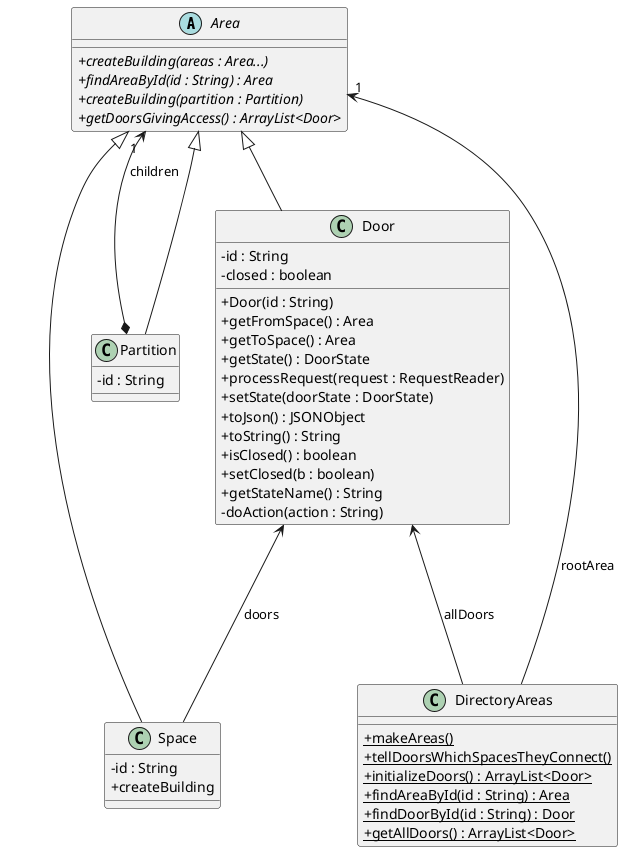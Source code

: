 @startuml
'https://plantuml.com/sequence-diagram
skinparam classAttributeIconSize 0

abstract class Area {
    + {abstract} createBuilding(areas : Area...)
    + {abstract} findAreaById(id : String) : Area
    + {abstract} createBuilding(partition : Partition)
    + {abstract} getDoorsGivingAccess() : ArrayList<Door>
}

class Space {
    - id : String
    + createBuilding
}

class Partition {
    - id : String

}

class DirectoryAreas {
    + {static} makeAreas()
    + {static} tellDoorsWhichSpacesTheyConnect()
    + {static} initializeDoors() : ArrayList<Door>
    + {static} findAreaById(id : String) : Area
    + {static} findDoorById(id : String) : Door
    + {static} getAllDoors() : ArrayList<Door>
}

class Door {
    - id : String
    - closed : boolean
    + Door(id : String)
    + getFromSpace() : Area
    + getToSpace() : Area
    + getState() : DoorState
    + processRequest(request : RequestReader)
    + setState(doorState : DoorState)
    + toJson() : JSONObject
    + toString() : String
    + isClosed() : boolean
    + setClosed(b : boolean)
    + getStateName() : String
    - doAction(action : String)
}


Area "1" <-- DirectoryAreas : "rootArea"
Area <|-- Partition
Area <|-- Space
Area <|-- Door
Partition *--> "1" Area : "children"
Door  <---  Space : doors
Door  <---  DirectoryAreas : allDoors

@enduml